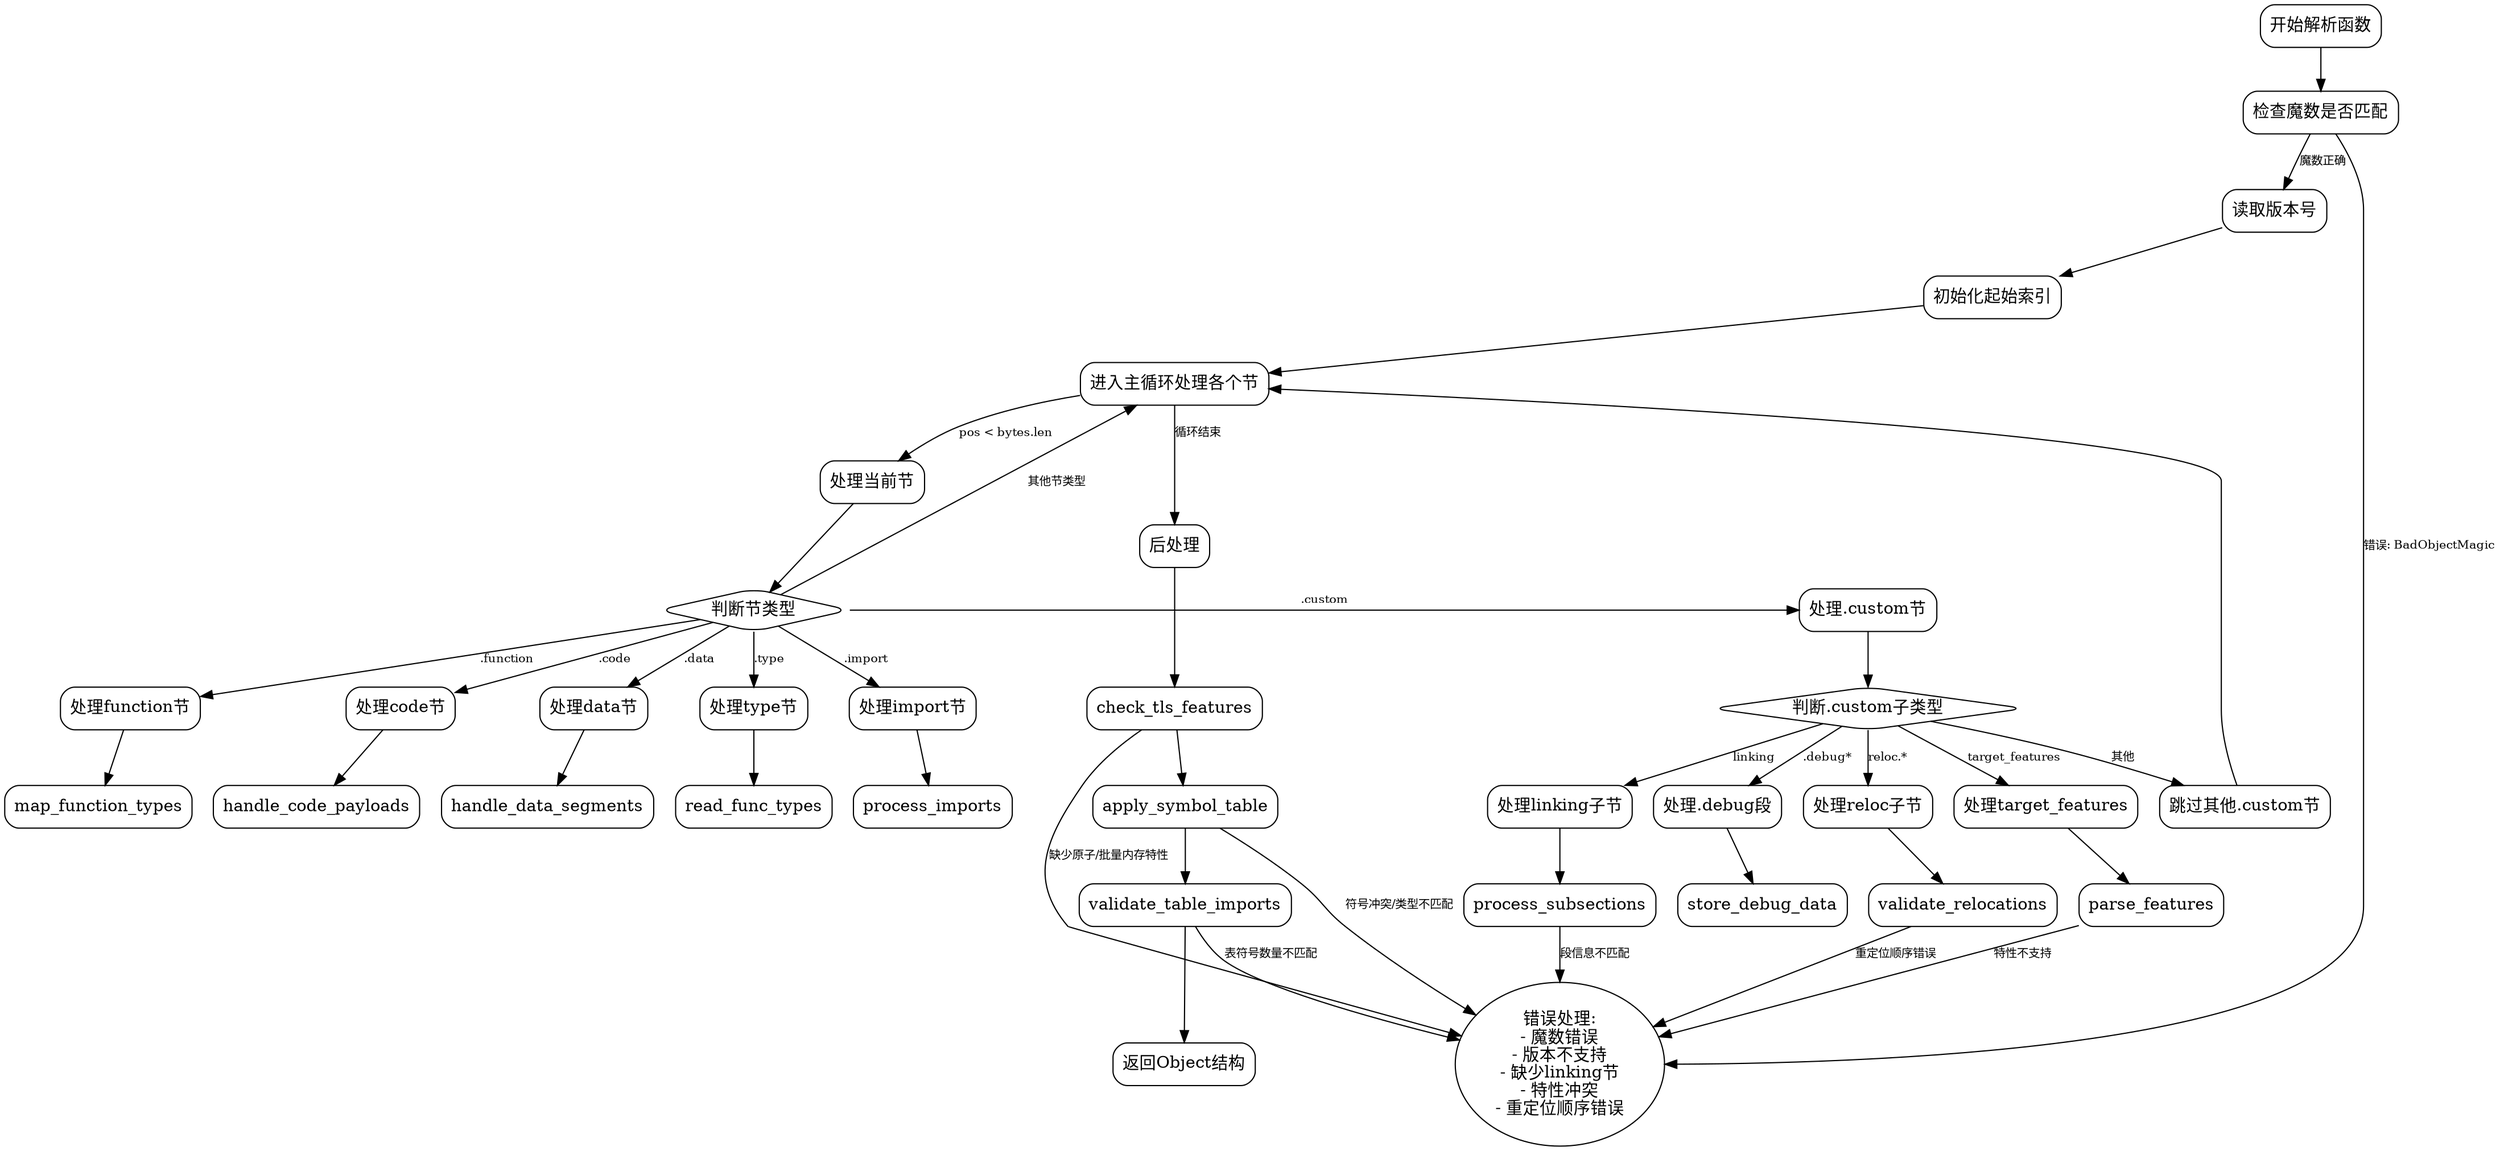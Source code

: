 
digraph parse_flowchart {
    node [shape=rectangle, style=rounded];
    edge [fontsize=10];

    start [label="开始解析函数"];
    check_magic [label="检查魔数是否匹配"];
    read_version [label="读取版本号"];
    init_indices [label="初始化起始索引"];
    main_loop [label="进入主循环处理各个节"];
    process_section [label="处理当前节"];
    check_section_type [label="判断节类型", shape=diamond];
    custom_section [label="处理.custom节"];
    check_custom_type [label="判断.custom子类型", shape=diamond];
    linking_section [label="处理linking子节"];
    reloc_section [label="处理reloc子节"];
    target_features [label="处理target_features"];
    debug_section [label="处理.debug段"];
    other_custom [label="跳过其他.custom节"];
    type_section [label="处理type节"];
    import_section [label="处理import节"];
    function_section [label="处理function节"];
    code_section [label="处理code节"];
    data_section [label="处理data节"];
    post_process [label="后处理"];
    return_object [label="返回Object结构"];
    error_nodes [label="错误处理节点群", shape=ellipse];

    start -> check_magic;
    check_magic -> read_version [label="魔数正确"];
    check_magic -> error_nodes [label="错误: BadObjectMagic"];
    read_version -> init_indices;
    init_indices -> main_loop;

    main_loop -> process_section [label="pos < bytes.len"];
    process_section -> check_section_type;

    check_section_type -> custom_section [label=".custom"];
    check_section_type -> type_section [label=".type"];
    check_section_type -> import_section [label=".import"];
    check_section_type -> function_section [label=".function"];
    check_section_type -> code_section [label=".code"];
    check_section_type -> data_section [label=".data"];
    check_section_type -> main_loop [label="其他节类型"];

    custom_section -> check_custom_type;
    check_custom_type -> linking_section [label="linking"];
    check_custom_type -> reloc_section [label="reloc.*"];
    check_custom_type -> target_features [label="target_features"];
    check_custom_type -> debug_section [label=".debug*"];
    check_custom_type -> other_custom [label="其他"];
    linking_section -> process_subsections;
    reloc_section -> validate_relocations;
    target_features -> parse_features;
    debug_section -> store_debug_data;
    other_custom -> main_loop;

    type_section -> read_func_types;
    import_section -> process_imports;
    function_section -> map_function_types;
    code_section -> handle_code_payloads;
    data_section -> handle_data_segments;

    main_loop -> post_process [label="循环结束"];
    post_process -> check_tls_features;
    check_tls_features -> apply_symbol_table;
    apply_symbol_table -> validate_table_imports;
    validate_table_imports -> return_object;

    error_nodes [label="错误处理:\n- 魔数错误\n- 版本不支持\n- 缺少linking节\n- 特性冲突\n- 重定位顺序错误"];
    process_subsections -> error_nodes [label="段信息不匹配"];
    validate_relocations -> error_nodes [label="重定位顺序错误"];
    parse_features -> error_nodes [label="特性不支持"];
    check_tls_features -> error_nodes [label="缺少原子/批量内存特性"];
    apply_symbol_table -> error_nodes [label="符号冲突/类型不匹配"];
    validate_table_imports -> error_nodes [label="表符号数量不匹配"];

    {rank=same; check_section_type; custom_section}
    {rank=same; linking_section; reloc_section}
}
